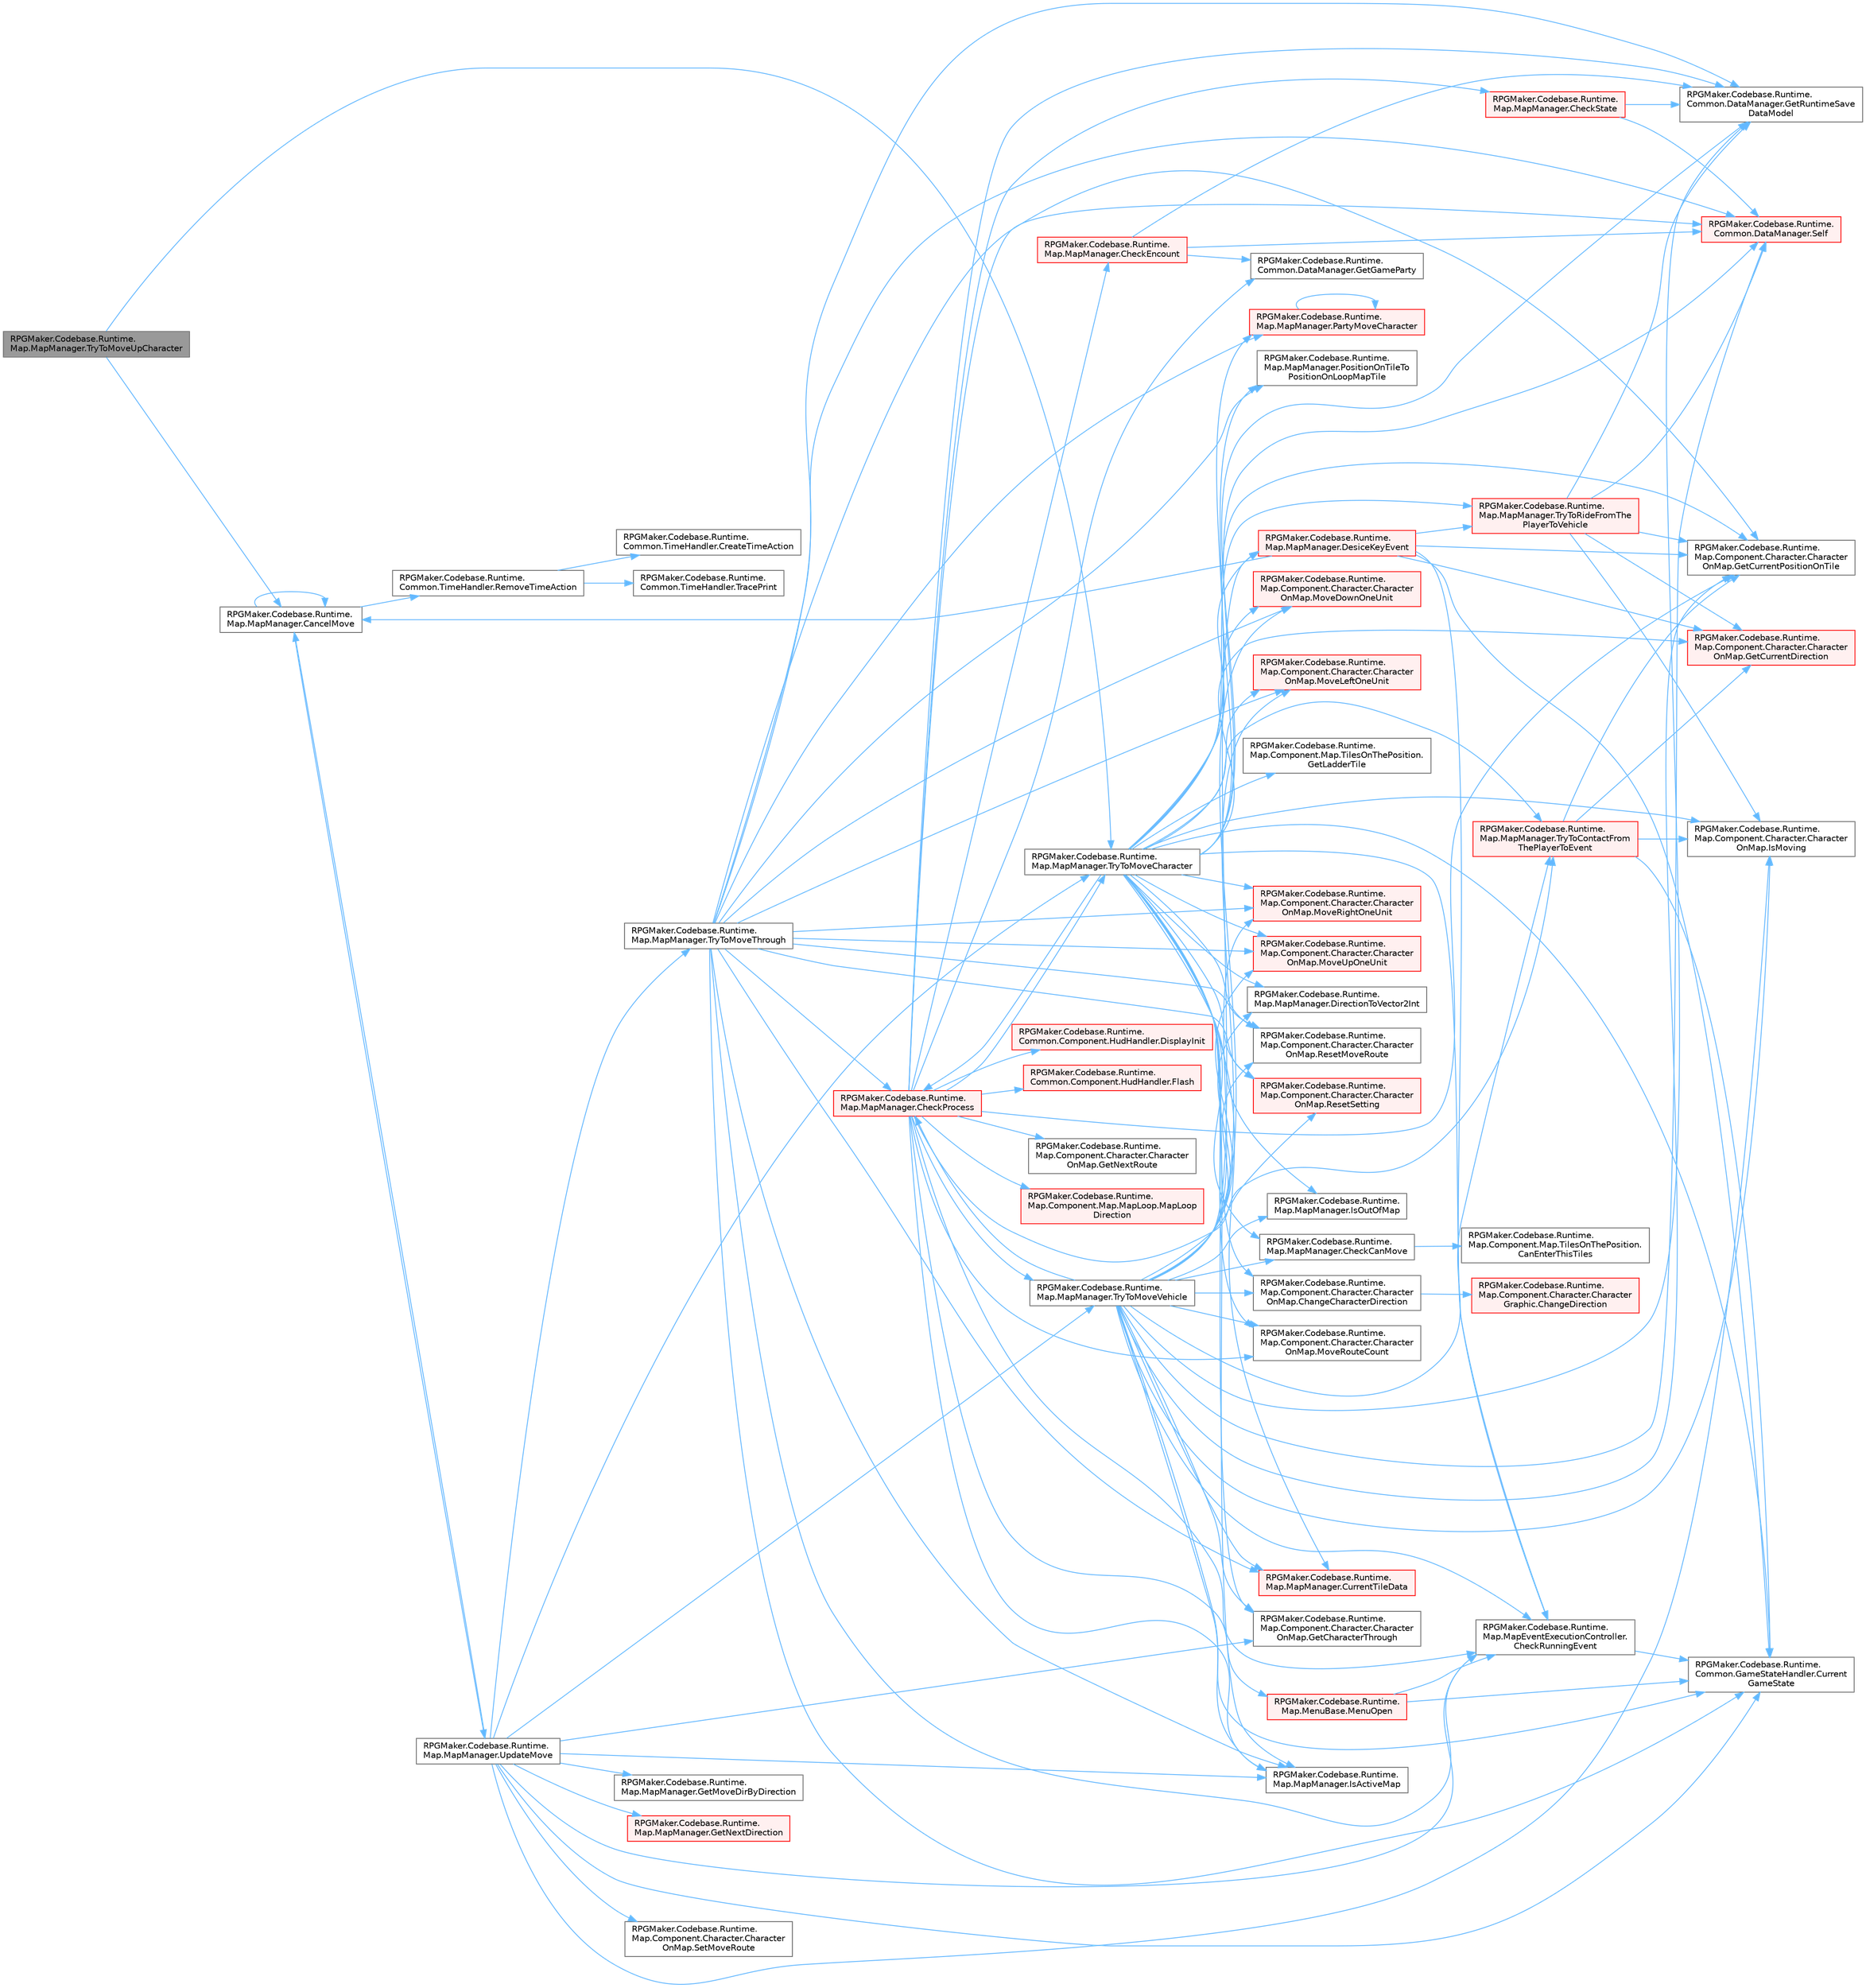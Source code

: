 digraph "RPGMaker.Codebase.Runtime.Map.MapManager.TryToMoveUpCharacter"
{
 // LATEX_PDF_SIZE
  bgcolor="transparent";
  edge [fontname=Helvetica,fontsize=10,labelfontname=Helvetica,labelfontsize=10];
  node [fontname=Helvetica,fontsize=10,shape=box,height=0.2,width=0.4];
  rankdir="LR";
  Node1 [id="Node000001",label="RPGMaker.Codebase.Runtime.\lMap.MapManager.TryToMoveUpCharacter",height=0.2,width=0.4,color="gray40", fillcolor="grey60", style="filled", fontcolor="black",tooltip=" "];
  Node1 -> Node2 [id="edge1_Node000001_Node000002",color="steelblue1",style="solid",tooltip=" "];
  Node2 [id="Node000002",label="RPGMaker.Codebase.Runtime.\lMap.MapManager.CancelMove",height=0.2,width=0.4,color="grey40", fillcolor="white", style="filled",URL="$d5/d0f/class_r_p_g_maker_1_1_codebase_1_1_runtime_1_1_map_1_1_map_manager.html#aec356ba03028b9e11ece2ceb38d7f3cf",tooltip=" "];
  Node2 -> Node2 [id="edge2_Node000002_Node000002",color="steelblue1",style="solid",tooltip=" "];
  Node2 -> Node3 [id="edge3_Node000002_Node000003",color="steelblue1",style="solid",tooltip=" "];
  Node3 [id="Node000003",label="RPGMaker.Codebase.Runtime.\lCommon.TimeHandler.RemoveTimeAction",height=0.2,width=0.4,color="grey40", fillcolor="white", style="filled",URL="$d3/dac/class_r_p_g_maker_1_1_codebase_1_1_runtime_1_1_common_1_1_time_handler.html#acbacfdc0a0c421baed7613fc41529941",tooltip="😁 Actionの削除"];
  Node3 -> Node4 [id="edge4_Node000003_Node000004",color="steelblue1",style="solid",tooltip=" "];
  Node4 [id="Node000004",label="RPGMaker.Codebase.Runtime.\lCommon.TimeHandler.CreateTimeAction",height=0.2,width=0.4,color="grey40", fillcolor="white", style="filled",URL="$d3/dac/class_r_p_g_maker_1_1_codebase_1_1_runtime_1_1_common_1_1_time_handler.html#a5eef3d1f8380e9a82f53b599f3a3b2d5",tooltip="😁 時間動作作成"];
  Node3 -> Node5 [id="edge5_Node000003_Node000005",color="steelblue1",style="solid",tooltip=" "];
  Node5 [id="Node000005",label="RPGMaker.Codebase.Runtime.\lCommon.TimeHandler.TracePrint",height=0.2,width=0.4,color="grey40", fillcolor="white", style="filled",URL="$d3/dac/class_r_p_g_maker_1_1_codebase_1_1_runtime_1_1_common_1_1_time_handler.html#a8c7773e140b3739304925ce8a0198ee5",tooltip="😁 トレース・プリント"];
  Node2 -> Node6 [id="edge6_Node000002_Node000006",color="steelblue1",style="solid",tooltip=" "];
  Node6 [id="Node000006",label="RPGMaker.Codebase.Runtime.\lMap.MapManager.UpdateMove",height=0.2,width=0.4,color="grey40", fillcolor="white", style="filled",URL="$d5/d0f/class_r_p_g_maker_1_1_codebase_1_1_runtime_1_1_map_1_1_map_manager.html#a8d383409968f24c28e9393d632d207c2",tooltip=" "];
  Node6 -> Node2 [id="edge7_Node000006_Node000002",color="steelblue1",style="solid",tooltip=" "];
  Node6 -> Node7 [id="edge8_Node000006_Node000007",color="steelblue1",style="solid",tooltip=" "];
  Node7 [id="Node000007",label="RPGMaker.Codebase.Runtime.\lMap.MapEventExecutionController.\lCheckRunningEvent",height=0.2,width=0.4,color="grey40", fillcolor="white", style="filled",URL="$db/d6c/class_r_p_g_maker_1_1_codebase_1_1_runtime_1_1_map_1_1_map_event_execution_controller.html#aeaee3de09388ebf0bd140c0e4c831d56",tooltip="イベント実行中で、MAPやバトル側でキー操作を受け付け可能かどうかを返却する"];
  Node7 -> Node8 [id="edge9_Node000007_Node000008",color="steelblue1",style="solid",tooltip=" "];
  Node8 [id="Node000008",label="RPGMaker.Codebase.Runtime.\lCommon.GameStateHandler.Current\lGameState",height=0.2,width=0.4,color="grey40", fillcolor="white", style="filled",URL="$de/d2c/class_r_p_g_maker_1_1_codebase_1_1_runtime_1_1_common_1_1_game_state_handler.html#adce58ef0480f995976ab60592c9add27",tooltip="😁 現在の状態を返却する."];
  Node6 -> Node8 [id="edge10_Node000006_Node000008",color="steelblue1",style="solid",tooltip=" "];
  Node6 -> Node9 [id="edge11_Node000006_Node000009",color="steelblue1",style="solid",tooltip=" "];
  Node9 [id="Node000009",label="RPGMaker.Codebase.Runtime.\lMap.Component.Character.Character\lOnMap.GetCharacterThrough",height=0.2,width=0.4,color="grey40", fillcolor="white", style="filled",URL="$d0/dad/class_r_p_g_maker_1_1_codebase_1_1_runtime_1_1_map_1_1_component_1_1_character_1_1_character_on_map.html#a45d698e72e8efdb9688f1bc7140ac474",tooltip=" "];
  Node6 -> Node10 [id="edge12_Node000006_Node000010",color="steelblue1",style="solid",tooltip=" "];
  Node10 [id="Node000010",label="RPGMaker.Codebase.Runtime.\lMap.MapManager.GetMoveDirByDirection",height=0.2,width=0.4,color="grey40", fillcolor="white", style="filled",URL="$d5/d0f/class_r_p_g_maker_1_1_codebase_1_1_runtime_1_1_map_1_1_map_manager.html#a364f649816182c051609d2fb4702c04b",tooltip=" "];
  Node6 -> Node11 [id="edge13_Node000006_Node000011",color="steelblue1",style="solid",tooltip=" "];
  Node11 [id="Node000011",label="RPGMaker.Codebase.Runtime.\lMap.MapManager.GetNextDirection",height=0.2,width=0.4,color="red", fillcolor="#FFF0F0", style="filled",URL="$d5/d0f/class_r_p_g_maker_1_1_codebase_1_1_runtime_1_1_map_1_1_map_manager.html#a3eda9cef1c11927aa1dd0e4b36b2ec31",tooltip=" "];
  Node6 -> Node26 [id="edge14_Node000006_Node000026",color="steelblue1",style="solid",tooltip=" "];
  Node26 [id="Node000026",label="RPGMaker.Codebase.Runtime.\lMap.MapManager.IsActiveMap",height=0.2,width=0.4,color="grey40", fillcolor="white", style="filled",URL="$d5/d0f/class_r_p_g_maker_1_1_codebase_1_1_runtime_1_1_map_1_1_map_manager.html#a401fcee71fd35aafad253d62a385f27a",tooltip=" "];
  Node6 -> Node27 [id="edge15_Node000006_Node000027",color="steelblue1",style="solid",tooltip=" "];
  Node27 [id="Node000027",label="RPGMaker.Codebase.Runtime.\lMap.Component.Character.Character\lOnMap.IsMoving",height=0.2,width=0.4,color="grey40", fillcolor="white", style="filled",URL="$d0/dad/class_r_p_g_maker_1_1_codebase_1_1_runtime_1_1_map_1_1_component_1_1_character_1_1_character_on_map.html#a0c1997bb9d5c1a42d2d66f4115ec43bf",tooltip="移動状態の取得"];
  Node6 -> Node28 [id="edge16_Node000006_Node000028",color="steelblue1",style="solid",tooltip=" "];
  Node28 [id="Node000028",label="RPGMaker.Codebase.Runtime.\lMap.Component.Character.Character\lOnMap.SetMoveRoute",height=0.2,width=0.4,color="grey40", fillcolor="white", style="filled",URL="$d0/dad/class_r_p_g_maker_1_1_codebase_1_1_runtime_1_1_map_1_1_component_1_1_character_1_1_character_on_map.html#a9f8aaa6ad6b4d38518cf852345dd019d",tooltip=" "];
  Node6 -> Node29 [id="edge17_Node000006_Node000029",color="steelblue1",style="solid",tooltip=" "];
  Node29 [id="Node000029",label="RPGMaker.Codebase.Runtime.\lMap.MapManager.TryToMoveCharacter",height=0.2,width=0.4,color="grey40", fillcolor="white", style="filled",URL="$d5/d0f/class_r_p_g_maker_1_1_codebase_1_1_runtime_1_1_map_1_1_map_manager.html#a1c50ac1ba190459e6f190cdbfe263778",tooltip="キャラクターの移動を試行する （対象位置が進入不可の場合は向きだけ変える）"];
  Node29 -> Node30 [id="edge18_Node000029_Node000030",color="steelblue1",style="solid",tooltip=" "];
  Node30 [id="Node000030",label="RPGMaker.Codebase.Runtime.\lMap.Component.Character.Character\lOnMap.ChangeCharacterDirection",height=0.2,width=0.4,color="grey40", fillcolor="white", style="filled",URL="$d0/dad/class_r_p_g_maker_1_1_codebase_1_1_runtime_1_1_map_1_1_component_1_1_character_1_1_character_on_map.html#adfcb95a5cb4a72b7940a9260b208703e",tooltip="向きを変える"];
  Node30 -> Node31 [id="edge19_Node000030_Node000031",color="steelblue1",style="solid",tooltip=" "];
  Node31 [id="Node000031",label="RPGMaker.Codebase.Runtime.\lMap.Component.Character.Character\lGraphic.ChangeDirection",height=0.2,width=0.4,color="red", fillcolor="#FFF0F0", style="filled",URL="$da/d44/class_r_p_g_maker_1_1_codebase_1_1_runtime_1_1_map_1_1_component_1_1_character_1_1_character_graphic.html#a8d5ab5c51f8f01da17e02ee445042c14",tooltip="😁 向き変更"];
  Node29 -> Node36 [id="edge20_Node000029_Node000036",color="steelblue1",style="solid",tooltip=" "];
  Node36 [id="Node000036",label="RPGMaker.Codebase.Runtime.\lMap.MapManager.CheckCanMove",height=0.2,width=0.4,color="grey40", fillcolor="white", style="filled",URL="$d5/d0f/class_r_p_g_maker_1_1_codebase_1_1_runtime_1_1_map_1_1_map_manager.html#a782ece33ed01436f368fed7cff5573c4",tooltip=" "];
  Node36 -> Node13 [id="edge21_Node000036_Node000013",color="steelblue1",style="solid",tooltip=" "];
  Node13 [id="Node000013",label="RPGMaker.Codebase.Runtime.\lMap.Component.Map.TilesOnThePosition.\lCanEnterThisTiles",height=0.2,width=0.4,color="grey40", fillcolor="white", style="filled",URL="$d6/dfd/class_r_p_g_maker_1_1_codebase_1_1_runtime_1_1_map_1_1_component_1_1_map_1_1_tiles_on_the_position.html#a5f7d88633327ea157c635f7e782701e1",tooltip="同位置のこのタイル群に進入できるか？"];
  Node29 -> Node37 [id="edge22_Node000029_Node000037",color="steelblue1",style="solid",tooltip=" "];
  Node37 [id="Node000037",label="RPGMaker.Codebase.Runtime.\lMap.MapManager.CheckProcess",height=0.2,width=0.4,color="red", fillcolor="#FFF0F0", style="filled",URL="$d5/d0f/class_r_p_g_maker_1_1_codebase_1_1_runtime_1_1_map_1_1_map_manager.html#af61111401b6e289e7cd71c37c80bff5d",tooltip="移動後の各判定処理"];
  Node37 -> Node38 [id="edge23_Node000037_Node000038",color="steelblue1",style="solid",tooltip=" "];
  Node38 [id="Node000038",label="RPGMaker.Codebase.Runtime.\lMap.MapManager.CheckEncount",height=0.2,width=0.4,color="red", fillcolor="#FFF0F0", style="filled",URL="$d5/d0f/class_r_p_g_maker_1_1_codebase_1_1_runtime_1_1_map_1_1_map_manager.html#ade4dde4a1fa8535ef5adbeb52c1b3a3d",tooltip=" "];
  Node38 -> Node41 [id="edge24_Node000038_Node000041",color="steelblue1",style="solid",tooltip=" "];
  Node41 [id="Node000041",label="RPGMaker.Codebase.Runtime.\lCommon.DataManager.GetGameParty",height=0.2,width=0.4,color="grey40", fillcolor="white", style="filled",URL="$d5/d08/class_r_p_g_maker_1_1_codebase_1_1_runtime_1_1_common_1_1_data_manager.html#a51ad2669c15aba611fa704eb84001f8c",tooltip=" "];
  Node38 -> Node42 [id="edge25_Node000038_Node000042",color="steelblue1",style="solid",tooltip=" "];
  Node42 [id="Node000042",label="RPGMaker.Codebase.Runtime.\lCommon.DataManager.GetRuntimeSave\lDataModel",height=0.2,width=0.4,color="grey40", fillcolor="white", style="filled",URL="$d5/d08/class_r_p_g_maker_1_1_codebase_1_1_runtime_1_1_common_1_1_data_manager.html#aa008ccb1bfddc97c2c6618cfe1fe9ab9",tooltip=" "];
  Node38 -> Node45 [id="edge26_Node000038_Node000045",color="steelblue1",style="solid",tooltip=" "];
  Node45 [id="Node000045",label="RPGMaker.Codebase.Runtime.\lCommon.DataManager.Self",height=0.2,width=0.4,color="red", fillcolor="#FFF0F0", style="filled",URL="$d5/d08/class_r_p_g_maker_1_1_codebase_1_1_runtime_1_1_common_1_1_data_manager.html#a8f0a40fd71fe0a873d1905e106299934",tooltip=" "];
  Node37 -> Node7 [id="edge27_Node000037_Node000007",color="steelblue1",style="solid",tooltip=" "];
  Node37 -> Node113 [id="edge28_Node000037_Node000113",color="steelblue1",style="solid",tooltip=" "];
  Node113 [id="Node000113",label="RPGMaker.Codebase.Runtime.\lMap.MapManager.CheckState",height=0.2,width=0.4,color="red", fillcolor="#FFF0F0", style="filled",URL="$d5/d0f/class_r_p_g_maker_1_1_codebase_1_1_runtime_1_1_map_1_1_map_manager.html#a9bcec2ddd69bb73bf062012beb95bd50",tooltip="状態異常処理"];
  Node113 -> Node42 [id="edge29_Node000113_Node000042",color="steelblue1",style="solid",tooltip=" "];
  Node113 -> Node45 [id="edge30_Node000113_Node000045",color="steelblue1",style="solid",tooltip=" "];
  Node37 -> Node119 [id="edge31_Node000037_Node000119",color="steelblue1",style="solid",tooltip=" "];
  Node119 [id="Node000119",label="RPGMaker.Codebase.Runtime.\lCommon.Component.HudHandler.DisplayInit",height=0.2,width=0.4,color="red", fillcolor="#FFF0F0", style="filled",URL="$d4/ddb/class_r_p_g_maker_1_1_codebase_1_1_runtime_1_1_common_1_1_component_1_1_hud_handler.html#a48d9151e60197c1fc6ca30ce116c953c",tooltip="😁 初期化表示"];
  Node37 -> Node126 [id="edge32_Node000037_Node000126",color="steelblue1",style="solid",tooltip=" "];
  Node126 [id="Node000126",label="RPGMaker.Codebase.Runtime.\lCommon.Component.HudHandler.Flash",height=0.2,width=0.4,color="red", fillcolor="#FFF0F0", style="filled",URL="$d4/ddb/class_r_p_g_maker_1_1_codebase_1_1_runtime_1_1_common_1_1_component_1_1_hud_handler.html#a49d367ca15e08b75b17b6cde224af9a4",tooltip="😁 閃光"];
  Node37 -> Node132 [id="edge33_Node000037_Node000132",color="steelblue1",style="solid",tooltip=" "];
  Node132 [id="Node000132",label="RPGMaker.Codebase.Runtime.\lMap.Component.Character.Character\lOnMap.GetCurrentPositionOnTile",height=0.2,width=0.4,color="grey40", fillcolor="white", style="filled",URL="$d0/dad/class_r_p_g_maker_1_1_codebase_1_1_runtime_1_1_map_1_1_component_1_1_character_1_1_character_on_map.html#ad595963f96c284bcc874ab574c3635f4",tooltip="現在のタイル位置を取得"];
  Node37 -> Node41 [id="edge34_Node000037_Node000041",color="steelblue1",style="solid",tooltip=" "];
  Node37 -> Node133 [id="edge35_Node000037_Node000133",color="steelblue1",style="solid",tooltip=" "];
  Node133 [id="Node000133",label="RPGMaker.Codebase.Runtime.\lMap.Component.Character.Character\lOnMap.GetNextRoute",height=0.2,width=0.4,color="grey40", fillcolor="white", style="filled",URL="$d0/dad/class_r_p_g_maker_1_1_codebase_1_1_runtime_1_1_map_1_1_component_1_1_character_1_1_character_on_map.html#ac4fcd04ff7f85840f3290c29a7991ff9",tooltip=" "];
  Node37 -> Node42 [id="edge36_Node000037_Node000042",color="steelblue1",style="solid",tooltip=" "];
  Node37 -> Node26 [id="edge37_Node000037_Node000026",color="steelblue1",style="solid",tooltip=" "];
  Node37 -> Node134 [id="edge38_Node000037_Node000134",color="steelblue1",style="solid",tooltip=" "];
  Node134 [id="Node000134",label="RPGMaker.Codebase.Runtime.\lMap.Component.Map.MapLoop.MapLoop\lDirection",height=0.2,width=0.4,color="red", fillcolor="#FFF0F0", style="filled",URL="$d9/d69/class_r_p_g_maker_1_1_codebase_1_1_runtime_1_1_map_1_1_component_1_1_map_1_1_map_loop.html#a8ae0115857ad2d7b9e6f9662cbc0ac9d",tooltip=" "];
  Node37 -> Node140 [id="edge39_Node000037_Node000140",color="steelblue1",style="solid",tooltip=" "];
  Node140 [id="Node000140",label="RPGMaker.Codebase.Runtime.\lMap.MenuBase.MenuOpen",height=0.2,width=0.4,color="red", fillcolor="#FFF0F0", style="filled",URL="$d4/d87/class_r_p_g_maker_1_1_codebase_1_1_runtime_1_1_map_1_1_menu_base.html#a5a2bdab2d0f0b62de47028166fdcb660",tooltip="メニュー表示、非表示切り替え処理"];
  Node140 -> Node7 [id="edge40_Node000140_Node000007",color="steelblue1",style="solid",tooltip=" "];
  Node140 -> Node8 [id="edge41_Node000140_Node000008",color="steelblue1",style="solid",tooltip=" "];
  Node37 -> Node156 [id="edge42_Node000037_Node000156",color="steelblue1",style="solid",tooltip=" "];
  Node156 [id="Node000156",label="RPGMaker.Codebase.Runtime.\lMap.Component.Character.Character\lOnMap.MoveRouteCount",height=0.2,width=0.4,color="grey40", fillcolor="white", style="filled",URL="$d0/dad/class_r_p_g_maker_1_1_codebase_1_1_runtime_1_1_map_1_1_component_1_1_character_1_1_character_on_map.html#a7a12903b9ae6df92841af6e1190f5b4c",tooltip=" "];
  Node37 -> Node45 [id="edge43_Node000037_Node000045",color="steelblue1",style="solid",tooltip=" "];
  Node37 -> Node173 [id="edge44_Node000037_Node000173",color="steelblue1",style="solid",tooltip=" "];
  Node173 [id="Node000173",label="RPGMaker.Codebase.Runtime.\lMap.MapManager.TryToContactFrom\lThePlayerToEvent",height=0.2,width=0.4,color="red", fillcolor="#FFF0F0", style="filled",URL="$d5/d0f/class_r_p_g_maker_1_1_codebase_1_1_runtime_1_1_map_1_1_map_manager.html#ae027dfdf0a7b7f54a351e2e95f5ae634",tooltip="イベントがあり、その発動契機がContactFromThePlayerであればイベントを開始する"];
  Node173 -> Node8 [id="edge45_Node000173_Node000008",color="steelblue1",style="solid",tooltip=" "];
  Node173 -> Node174 [id="edge46_Node000173_Node000174",color="steelblue1",style="solid",tooltip=" "];
  Node174 [id="Node000174",label="RPGMaker.Codebase.Runtime.\lMap.Component.Character.Character\lOnMap.GetCurrentDirection",height=0.2,width=0.4,color="red", fillcolor="#FFF0F0", style="filled",URL="$d0/dad/class_r_p_g_maker_1_1_codebase_1_1_runtime_1_1_map_1_1_component_1_1_character_1_1_character_on_map.html#a5fb2129b6ab88b1ef5d20e6a304e0391",tooltip="現在の向きを取得"];
  Node173 -> Node132 [id="edge47_Node000173_Node000132",color="steelblue1",style="solid",tooltip=" "];
  Node173 -> Node27 [id="edge48_Node000173_Node000027",color="steelblue1",style="solid",tooltip=" "];
  Node37 -> Node29 [id="edge49_Node000037_Node000029",color="steelblue1",style="solid",tooltip=" "];
  Node37 -> Node183 [id="edge50_Node000037_Node000183",color="steelblue1",style="solid",tooltip=" "];
  Node183 [id="Node000183",label="RPGMaker.Codebase.Runtime.\lMap.MapManager.TryToMoveVehicle",height=0.2,width=0.4,color="grey40", fillcolor="white", style="filled",URL="$d5/d0f/class_r_p_g_maker_1_1_codebase_1_1_runtime_1_1_map_1_1_map_manager.html#af0e1fa61778d47dccbe907bcb8ebeb4c",tooltip="乗り物の移動を試行する （対象位置が進入不可の場合は向きだけ変える）"];
  Node183 -> Node30 [id="edge51_Node000183_Node000030",color="steelblue1",style="solid",tooltip=" "];
  Node183 -> Node36 [id="edge52_Node000183_Node000036",color="steelblue1",style="solid",tooltip=" "];
  Node183 -> Node37 [id="edge53_Node000183_Node000037",color="steelblue1",style="solid",tooltip=" "];
  Node183 -> Node7 [id="edge54_Node000183_Node000007",color="steelblue1",style="solid",tooltip=" "];
  Node183 -> Node8 [id="edge55_Node000183_Node000008",color="steelblue1",style="solid",tooltip=" "];
  Node183 -> Node184 [id="edge56_Node000183_Node000184",color="steelblue1",style="solid",tooltip=" "];
  Node184 [id="Node000184",label="RPGMaker.Codebase.Runtime.\lMap.MapManager.CurrentTileData",height=0.2,width=0.4,color="red", fillcolor="#FFF0F0", style="filled",URL="$d5/d0f/class_r_p_g_maker_1_1_codebase_1_1_runtime_1_1_map_1_1_map_manager.html#a6bd3ed94e7072c1d31769481ffb80100",tooltip="現在のマップのTilesOnThePositionを返却"];
  Node183 -> Node185 [id="edge57_Node000183_Node000185",color="steelblue1",style="solid",tooltip=" "];
  Node185 [id="Node000185",label="RPGMaker.Codebase.Runtime.\lMap.MapManager.DesiceKeyEvent",height=0.2,width=0.4,color="red", fillcolor="#FFF0F0", style="filled",URL="$d5/d0f/class_r_p_g_maker_1_1_codebase_1_1_runtime_1_1_map_1_1_map_manager.html#a2655da596d391627e8c2f71e6e490b62",tooltip="目の前にイベントがあり、その発動契機がTalkであればイベントを開始する"];
  Node185 -> Node2 [id="edge58_Node000185_Node000002",color="steelblue1",style="solid",tooltip=" "];
  Node185 -> Node7 [id="edge59_Node000185_Node000007",color="steelblue1",style="solid",tooltip=" "];
  Node185 -> Node8 [id="edge60_Node000185_Node000008",color="steelblue1",style="solid",tooltip=" "];
  Node185 -> Node174 [id="edge61_Node000185_Node000174",color="steelblue1",style="solid",tooltip=" "];
  Node185 -> Node132 [id="edge62_Node000185_Node000132",color="steelblue1",style="solid",tooltip=" "];
  Node185 -> Node211 [id="edge63_Node000185_Node000211",color="steelblue1",style="solid",tooltip=" "];
  Node211 [id="Node000211",label="RPGMaker.Codebase.Runtime.\lMap.MapManager.TryToRideFromThe\lPlayerToVehicle",height=0.2,width=0.4,color="red", fillcolor="#FFF0F0", style="filled",URL="$d5/d0f/class_r_p_g_maker_1_1_codebase_1_1_runtime_1_1_map_1_1_map_manager.html#af833ea891460fe653ce5b7900b86e151",tooltip="乗り物に乗る"];
  Node211 -> Node174 [id="edge64_Node000211_Node000174",color="steelblue1",style="solid",tooltip=" "];
  Node211 -> Node132 [id="edge65_Node000211_Node000132",color="steelblue1",style="solid",tooltip=" "];
  Node211 -> Node42 [id="edge66_Node000211_Node000042",color="steelblue1",style="solid",tooltip=" "];
  Node211 -> Node27 [id="edge67_Node000211_Node000027",color="steelblue1",style="solid",tooltip=" "];
  Node211 -> Node45 [id="edge68_Node000211_Node000045",color="steelblue1",style="solid",tooltip=" "];
  Node183 -> Node246 [id="edge69_Node000183_Node000246",color="steelblue1",style="solid",tooltip=" "];
  Node246 [id="Node000246",label="RPGMaker.Codebase.Runtime.\lMap.MapManager.DirectionToVector2Int",height=0.2,width=0.4,color="grey40", fillcolor="white", style="filled",URL="$d5/d0f/class_r_p_g_maker_1_1_codebase_1_1_runtime_1_1_map_1_1_map_manager.html#a9a88ef2357d9749441016c77e9e66e0a",tooltip="向きからVector2Intを取得。"];
  Node183 -> Node9 [id="edge70_Node000183_Node000009",color="steelblue1",style="solid",tooltip=" "];
  Node183 -> Node132 [id="edge71_Node000183_Node000132",color="steelblue1",style="solid",tooltip=" "];
  Node183 -> Node42 [id="edge72_Node000183_Node000042",color="steelblue1",style="solid",tooltip=" "];
  Node183 -> Node26 [id="edge73_Node000183_Node000026",color="steelblue1",style="solid",tooltip=" "];
  Node183 -> Node27 [id="edge74_Node000183_Node000027",color="steelblue1",style="solid",tooltip=" "];
  Node183 -> Node247 [id="edge75_Node000183_Node000247",color="steelblue1",style="solid",tooltip=" "];
  Node247 [id="Node000247",label="RPGMaker.Codebase.Runtime.\lMap.MapManager.IsOutOfMap",height=0.2,width=0.4,color="grey40", fillcolor="white", style="filled",URL="$d5/d0f/class_r_p_g_maker_1_1_codebase_1_1_runtime_1_1_map_1_1_map_manager.html#a060e4bf8a438bca54434869103c9bcdc",tooltip=" "];
  Node183 -> Node215 [id="edge76_Node000183_Node000215",color="steelblue1",style="solid",tooltip=" "];
  Node215 [id="Node000215",label="RPGMaker.Codebase.Runtime.\lMap.Component.Character.Character\lOnMap.MoveDownOneUnit",height=0.2,width=0.4,color="red", fillcolor="#FFF0F0", style="filled",URL="$d0/dad/class_r_p_g_maker_1_1_codebase_1_1_runtime_1_1_map_1_1_component_1_1_character_1_1_character_on_map.html#ace33c79a51d8a533b2ce346abf138354",tooltip="1マス下に移動する"];
  Node183 -> Node225 [id="edge77_Node000183_Node000225",color="steelblue1",style="solid",tooltip=" "];
  Node225 [id="Node000225",label="RPGMaker.Codebase.Runtime.\lMap.Component.Character.Character\lOnMap.MoveLeftOneUnit",height=0.2,width=0.4,color="red", fillcolor="#FFF0F0", style="filled",URL="$d0/dad/class_r_p_g_maker_1_1_codebase_1_1_runtime_1_1_map_1_1_component_1_1_character_1_1_character_on_map.html#acf153046015518dcf29ddacb5bb522a6",tooltip="1マス左に移動する"];
  Node183 -> Node226 [id="edge78_Node000183_Node000226",color="steelblue1",style="solid",tooltip=" "];
  Node226 [id="Node000226",label="RPGMaker.Codebase.Runtime.\lMap.Component.Character.Character\lOnMap.MoveRightOneUnit",height=0.2,width=0.4,color="red", fillcolor="#FFF0F0", style="filled",URL="$d0/dad/class_r_p_g_maker_1_1_codebase_1_1_runtime_1_1_map_1_1_component_1_1_character_1_1_character_on_map.html#a60565e3d03a68398ff93f970fbeff07a",tooltip="1マス右に移動する"];
  Node183 -> Node156 [id="edge79_Node000183_Node000156",color="steelblue1",style="solid",tooltip=" "];
  Node183 -> Node227 [id="edge80_Node000183_Node000227",color="steelblue1",style="solid",tooltip=" "];
  Node227 [id="Node000227",label="RPGMaker.Codebase.Runtime.\lMap.Component.Character.Character\lOnMap.MoveUpOneUnit",height=0.2,width=0.4,color="red", fillcolor="#FFF0F0", style="filled",URL="$d0/dad/class_r_p_g_maker_1_1_codebase_1_1_runtime_1_1_map_1_1_component_1_1_character_1_1_character_on_map.html#ac731d78d4f1079232ddc2462242ba477",tooltip="1マス上に移動する"];
  Node183 -> Node248 [id="edge81_Node000183_Node000248",color="steelblue1",style="solid",tooltip=" "];
  Node248 [id="Node000248",label="RPGMaker.Codebase.Runtime.\lMap.Component.Character.Character\lOnMap.ResetMoveRoute",height=0.2,width=0.4,color="grey40", fillcolor="white", style="filled",URL="$d0/dad/class_r_p_g_maker_1_1_codebase_1_1_runtime_1_1_map_1_1_component_1_1_character_1_1_character_on_map.html#ada50b7cedfa7f44c26907f853375f7df",tooltip=" "];
  Node183 -> Node249 [id="edge82_Node000183_Node000249",color="steelblue1",style="solid",tooltip=" "];
  Node249 [id="Node000249",label="RPGMaker.Codebase.Runtime.\lMap.Component.Character.Character\lOnMap.ResetSetting",height=0.2,width=0.4,color="red", fillcolor="#FFF0F0", style="filled",URL="$d0/dad/class_r_p_g_maker_1_1_codebase_1_1_runtime_1_1_map_1_1_component_1_1_character_1_1_character_on_map.html#a5b5e6b34cf6597a7cc04190c2566f665",tooltip=" "];
  Node183 -> Node45 [id="edge83_Node000183_Node000045",color="steelblue1",style="solid",tooltip=" "];
  Node183 -> Node173 [id="edge84_Node000183_Node000173",color="steelblue1",style="solid",tooltip=" "];
  Node29 -> Node7 [id="edge85_Node000029_Node000007",color="steelblue1",style="solid",tooltip=" "];
  Node29 -> Node8 [id="edge86_Node000029_Node000008",color="steelblue1",style="solid",tooltip=" "];
  Node29 -> Node184 [id="edge87_Node000029_Node000184",color="steelblue1",style="solid",tooltip=" "];
  Node29 -> Node185 [id="edge88_Node000029_Node000185",color="steelblue1",style="solid",tooltip=" "];
  Node29 -> Node246 [id="edge89_Node000029_Node000246",color="steelblue1",style="solid",tooltip=" "];
  Node29 -> Node9 [id="edge90_Node000029_Node000009",color="steelblue1",style="solid",tooltip=" "];
  Node29 -> Node174 [id="edge91_Node000029_Node000174",color="steelblue1",style="solid",tooltip=" "];
  Node29 -> Node132 [id="edge92_Node000029_Node000132",color="steelblue1",style="solid",tooltip=" "];
  Node29 -> Node219 [id="edge93_Node000029_Node000219",color="steelblue1",style="solid",tooltip=" "];
  Node219 [id="Node000219",label="RPGMaker.Codebase.Runtime.\lMap.Component.Map.TilesOnThePosition.\lGetLadderTile",height=0.2,width=0.4,color="grey40", fillcolor="white", style="filled",URL="$d6/dfd/class_r_p_g_maker_1_1_codebase_1_1_runtime_1_1_map_1_1_component_1_1_map_1_1_tiles_on_the_position.html#acc9bf0cbe797ddaab5bc133d5ade08e5",tooltip="梯子属性の取得"];
  Node29 -> Node42 [id="edge94_Node000029_Node000042",color="steelblue1",style="solid",tooltip=" "];
  Node29 -> Node26 [id="edge95_Node000029_Node000026",color="steelblue1",style="solid",tooltip=" "];
  Node29 -> Node27 [id="edge96_Node000029_Node000027",color="steelblue1",style="solid",tooltip=" "];
  Node29 -> Node247 [id="edge97_Node000029_Node000247",color="steelblue1",style="solid",tooltip=" "];
  Node29 -> Node215 [id="edge98_Node000029_Node000215",color="steelblue1",style="solid",tooltip=" "];
  Node29 -> Node225 [id="edge99_Node000029_Node000225",color="steelblue1",style="solid",tooltip=" "];
  Node29 -> Node226 [id="edge100_Node000029_Node000226",color="steelblue1",style="solid",tooltip=" "];
  Node29 -> Node156 [id="edge101_Node000029_Node000156",color="steelblue1",style="solid",tooltip=" "];
  Node29 -> Node227 [id="edge102_Node000029_Node000227",color="steelblue1",style="solid",tooltip=" "];
  Node29 -> Node228 [id="edge103_Node000029_Node000228",color="steelblue1",style="solid",tooltip=" "];
  Node228 [id="Node000228",label="RPGMaker.Codebase.Runtime.\lMap.MapManager.PartyMoveCharacter",height=0.2,width=0.4,color="red", fillcolor="#FFF0F0", style="filled",URL="$d5/d0f/class_r_p_g_maker_1_1_codebase_1_1_runtime_1_1_map_1_1_map_manager.html#a62362677c5fd951f473d6f35cbd01721",tooltip="パーティメンバーの移動"];
  Node228 -> Node228 [id="edge104_Node000228_Node000228",color="steelblue1",style="solid",tooltip=" "];
  Node29 -> Node274 [id="edge105_Node000029_Node000274",color="steelblue1",style="solid",tooltip=" "];
  Node274 [id="Node000274",label="RPGMaker.Codebase.Runtime.\lMap.MapManager.PositionOnTileTo\lPositionOnLoopMapTile",height=0.2,width=0.4,color="grey40", fillcolor="white", style="filled",URL="$d5/d0f/class_r_p_g_maker_1_1_codebase_1_1_runtime_1_1_map_1_1_map_manager.html#a59387e9b0920c39fbe57677bee19e755",tooltip="ループマップでのタイル位置を取得。"];
  Node29 -> Node248 [id="edge106_Node000029_Node000248",color="steelblue1",style="solid",tooltip=" "];
  Node29 -> Node249 [id="edge107_Node000029_Node000249",color="steelblue1",style="solid",tooltip=" "];
  Node29 -> Node45 [id="edge108_Node000029_Node000045",color="steelblue1",style="solid",tooltip=" "];
  Node29 -> Node173 [id="edge109_Node000029_Node000173",color="steelblue1",style="solid",tooltip=" "];
  Node29 -> Node211 [id="edge110_Node000029_Node000211",color="steelblue1",style="solid",tooltip=" "];
  Node6 -> Node275 [id="edge111_Node000006_Node000275",color="steelblue1",style="solid",tooltip=" "];
  Node275 [id="Node000275",label="RPGMaker.Codebase.Runtime.\lMap.MapManager.TryToMoveThrough",height=0.2,width=0.4,color="grey40", fillcolor="white", style="filled",URL="$d5/d0f/class_r_p_g_maker_1_1_codebase_1_1_runtime_1_1_map_1_1_map_manager.html#a568c166cd57f15308dc10ba60706bd26",tooltip=" "];
  Node275 -> Node37 [id="edge112_Node000275_Node000037",color="steelblue1",style="solid",tooltip=" "];
  Node275 -> Node7 [id="edge113_Node000275_Node000007",color="steelblue1",style="solid",tooltip=" "];
  Node275 -> Node8 [id="edge114_Node000275_Node000008",color="steelblue1",style="solid",tooltip=" "];
  Node275 -> Node184 [id="edge115_Node000275_Node000184",color="steelblue1",style="solid",tooltip=" "];
  Node275 -> Node132 [id="edge116_Node000275_Node000132",color="steelblue1",style="solid",tooltip=" "];
  Node275 -> Node42 [id="edge117_Node000275_Node000042",color="steelblue1",style="solid",tooltip=" "];
  Node275 -> Node26 [id="edge118_Node000275_Node000026",color="steelblue1",style="solid",tooltip=" "];
  Node275 -> Node215 [id="edge119_Node000275_Node000215",color="steelblue1",style="solid",tooltip=" "];
  Node275 -> Node225 [id="edge120_Node000275_Node000225",color="steelblue1",style="solid",tooltip=" "];
  Node275 -> Node226 [id="edge121_Node000275_Node000226",color="steelblue1",style="solid",tooltip=" "];
  Node275 -> Node227 [id="edge122_Node000275_Node000227",color="steelblue1",style="solid",tooltip=" "];
  Node275 -> Node228 [id="edge123_Node000275_Node000228",color="steelblue1",style="solid",tooltip=" "];
  Node275 -> Node274 [id="edge124_Node000275_Node000274",color="steelblue1",style="solid",tooltip=" "];
  Node275 -> Node248 [id="edge125_Node000275_Node000248",color="steelblue1",style="solid",tooltip=" "];
  Node275 -> Node249 [id="edge126_Node000275_Node000249",color="steelblue1",style="solid",tooltip=" "];
  Node275 -> Node45 [id="edge127_Node000275_Node000045",color="steelblue1",style="solid",tooltip=" "];
  Node6 -> Node183 [id="edge128_Node000006_Node000183",color="steelblue1",style="solid",tooltip=" "];
  Node1 -> Node29 [id="edge129_Node000001_Node000029",color="steelblue1",style="solid",tooltip=" "];
}
